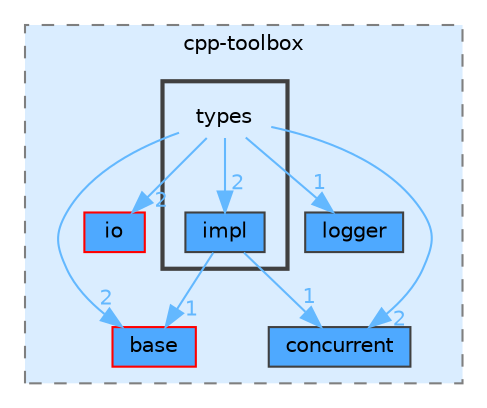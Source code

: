 digraph "src/include/cpp-toolbox/types"
{
 // LATEX_PDF_SIZE
  bgcolor="transparent";
  edge [fontname=Helvetica,fontsize=10,labelfontname=Helvetica,labelfontsize=10];
  node [fontname=Helvetica,fontsize=10,shape=box,height=0.2,width=0.4];
  compound=true
  subgraph clusterdir_09c6140c2956544491238e129f11fd9f {
    graph [ bgcolor="#daedff", pencolor="grey50", label="cpp-toolbox", fontname=Helvetica,fontsize=10 style="filled,dashed", URL="dir_09c6140c2956544491238e129f11fd9f.html",tooltip=""]
  dir_0525589dda1abc1cfa65fd0da343267e [label="io", fillcolor="#4ea9ff", color="red", style="filled", URL="dir_0525589dda1abc1cfa65fd0da343267e.html",tooltip=""];
  dir_175064ea02679cf4c3a50b5407502295 [label="base", fillcolor="#4ea9ff", color="red", style="filled", URL="dir_175064ea02679cf4c3a50b5407502295.html",tooltip=""];
  dir_40d9b6a4c321e73b85093107dc465522 [label="logger", fillcolor="#4ea9ff", color="grey25", style="filled", URL="dir_40d9b6a4c321e73b85093107dc465522.html",tooltip=""];
  dir_53097c1fb4416aacf03fa23589a54650 [label="concurrent", fillcolor="#4ea9ff", color="grey25", style="filled", URL="dir_53097c1fb4416aacf03fa23589a54650.html",tooltip=""];
  subgraph clusterdir_d073c017754f5bdb7e8e1de8ad13b99a {
    graph [ bgcolor="#daedff", pencolor="grey25", label="", fontname=Helvetica,fontsize=10 style="filled,bold", URL="dir_d073c017754f5bdb7e8e1de8ad13b99a.html",tooltip=""]
    dir_d073c017754f5bdb7e8e1de8ad13b99a [shape=plaintext, label="types"];
  dir_42f5095b4e6c17bde0f6ae6fdfd7bf2f [label="impl", fillcolor="#4ea9ff", color="grey25", style="filled", URL="dir_42f5095b4e6c17bde0f6ae6fdfd7bf2f.html",tooltip=""];
  }
  }
  dir_d073c017754f5bdb7e8e1de8ad13b99a->dir_0525589dda1abc1cfa65fd0da343267e [headlabel="2", labeldistance=1.5 headhref="dir_000021_000014.html" href="dir_000021_000014.html" color="steelblue1" fontcolor="steelblue1"];
  dir_d073c017754f5bdb7e8e1de8ad13b99a->dir_175064ea02679cf4c3a50b5407502295 [headlabel="2", labeldistance=1.5 headhref="dir_000021_000000.html" href="dir_000021_000000.html" color="steelblue1" fontcolor="steelblue1"];
  dir_d073c017754f5bdb7e8e1de8ad13b99a->dir_40d9b6a4c321e73b85093107dc465522 [headlabel="1", labeldistance=1.5 headhref="dir_000021_000015.html" href="dir_000021_000015.html" color="steelblue1" fontcolor="steelblue1"];
  dir_d073c017754f5bdb7e8e1de8ad13b99a->dir_42f5095b4e6c17bde0f6ae6fdfd7bf2f [headlabel="2", labeldistance=1.5 headhref="dir_000021_000011.html" href="dir_000021_000011.html" color="steelblue1" fontcolor="steelblue1"];
  dir_d073c017754f5bdb7e8e1de8ad13b99a->dir_53097c1fb4416aacf03fa23589a54650 [headlabel="2", labeldistance=1.5 headhref="dir_000021_000001.html" href="dir_000021_000001.html" color="steelblue1" fontcolor="steelblue1"];
  dir_42f5095b4e6c17bde0f6ae6fdfd7bf2f->dir_175064ea02679cf4c3a50b5407502295 [headlabel="1", labeldistance=1.5 headhref="dir_000011_000000.html" href="dir_000011_000000.html" color="steelblue1" fontcolor="steelblue1"];
  dir_42f5095b4e6c17bde0f6ae6fdfd7bf2f->dir_53097c1fb4416aacf03fa23589a54650 [headlabel="1", labeldistance=1.5 headhref="dir_000011_000001.html" href="dir_000011_000001.html" color="steelblue1" fontcolor="steelblue1"];
}
